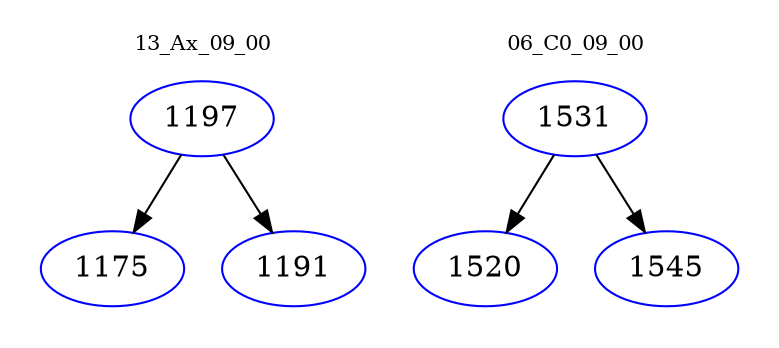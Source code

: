 digraph{
subgraph cluster_0 {
color = white
label = "13_Ax_09_00";
fontsize=10;
T0_1197 [label="1197", color="blue"]
T0_1197 -> T0_1175 [color="black"]
T0_1175 [label="1175", color="blue"]
T0_1197 -> T0_1191 [color="black"]
T0_1191 [label="1191", color="blue"]
}
subgraph cluster_1 {
color = white
label = "06_C0_09_00";
fontsize=10;
T1_1531 [label="1531", color="blue"]
T1_1531 -> T1_1520 [color="black"]
T1_1520 [label="1520", color="blue"]
T1_1531 -> T1_1545 [color="black"]
T1_1545 [label="1545", color="blue"]
}
}
